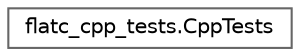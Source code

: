 digraph "Graphical Class Hierarchy"
{
 // LATEX_PDF_SIZE
  bgcolor="transparent";
  edge [fontname=Helvetica,fontsize=10,labelfontname=Helvetica,labelfontsize=10];
  node [fontname=Helvetica,fontsize=10,shape=box,height=0.2,width=0.4];
  rankdir="LR";
  Node0 [id="Node000000",label="flatc_cpp_tests.CppTests",height=0.2,width=0.4,color="grey40", fillcolor="white", style="filled",URL="$classflatc__cpp__tests_1_1CppTests.html",tooltip=" "];
}
